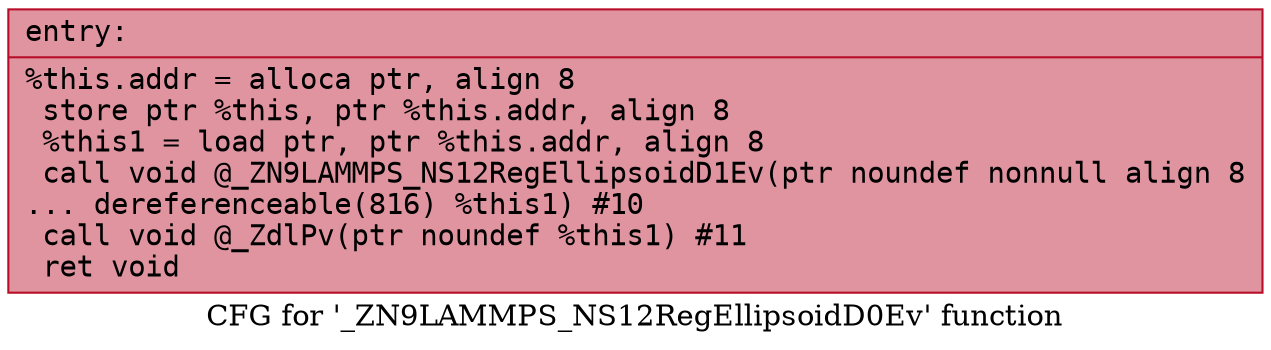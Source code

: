 digraph "CFG for '_ZN9LAMMPS_NS12RegEllipsoidD0Ev' function" {
	label="CFG for '_ZN9LAMMPS_NS12RegEllipsoidD0Ev' function";

	Node0x56554da120b0 [shape=record,color="#b70d28ff", style=filled, fillcolor="#b70d2870" fontname="Courier",label="{entry:\l|  %this.addr = alloca ptr, align 8\l  store ptr %this, ptr %this.addr, align 8\l  %this1 = load ptr, ptr %this.addr, align 8\l  call void @_ZN9LAMMPS_NS12RegEllipsoidD1Ev(ptr noundef nonnull align 8\l... dereferenceable(816) %this1) #10\l  call void @_ZdlPv(ptr noundef %this1) #11\l  ret void\l}"];
}
